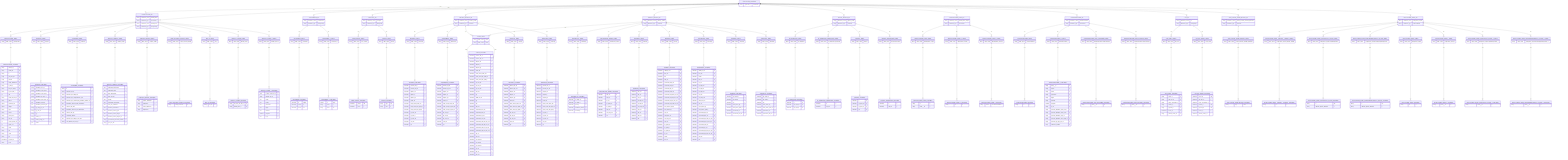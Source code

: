erDiagram
    APPLICATION_500000383 {
        string application_id "500000383"
    }

    %% IdentityStore Database
    IDENTITYSTORE_DB {
        string database_name "IdentityStore"
        string database_type "Couchbase"
    }

    IDENTITYSTORE_TABLE {
        string table_name "IdentityStore"
    }

    IDENTITYSTORE_COLUMNS {
        string street_ln_1 "R"
        string postal_cd "R"
        string id "R"
        array gov_doc_ids "R"
        array phones "R"
        array email_addresses "R"
        string id_last_4 "R"
        string first_nm_first_3 "R"
        string lst_nm_first_4 "R"
        int yob "R"
        string postal_cd_first_5 "R"
        string glbl_id "R"
        object business_ids "R"
        object obligor "R"
        string legal "R"
        string parent "R"
        string parent_acct "R"
        string acct_id "R"
        int create_epoch_val "R"
        int epoch_val "R"
        string cm15 "R"
        string pcn "R"
        string cm13 "R"
        string typ "R"
        timestamp lst_updt_ts "R"
        string rel_id "R"
    }

    ACCOUNT_TABLE {
        string table_name "account"
    }

    ACCOUNT_COLUMNS {
        string identifiers_acct_id "R"
        string identifiers_card_cm13 "R"
        string identifiers_card_cm15 "R"
        string identifiers_alt_acct_id "R"
        string identifiers_clnt_origin_id "R"
        json identifiers_external "U"
        json identifiers_external_ids "U"
        string typ_ctgy_typ_cd "R"
        string typ_bu_cd "R"
        string typ "R"
        string status_cd "R"
        string status_purge_ind "R"
        json status "U"
    }

    CUSTOMER_TABLE {
        string table_name "customer"
    }

    CUSTOMER_COLUMNS {
        string id "R"
        string business_ids_id "R"
        string business_ids_obligor_id "R"
        string business_ids_conglomerate_id_id "R"
        string business_ids_counterparty_identifier_details_id "R"
        json identifiers_external_dnb_information "U"
        json external_ids_dnb "U"
        array identifiers_external_pin_information "U"
        array external_ids_pin "U"
        json evaluation_details "U"
        json business_ids_obligor_eval_dtls "U"
        string eval_details_mnl_lnk_cd "R"
    }

    IDENTITY_PROFILE_TABLE {
        string table_name "identity_profile"
    }

    IDENTITY_PROFILE_COLUMNS {
        json individual_information "U"
        json individual_name "U"
        json birth_information "U"
        json date_of_birth "U"
        json gender "U"
        json embossed_information "U"
        json emb_nm_individual "U"
        json business_information "U"
        json business_name_legal "U"
        json business_name_obligor "R"
        json business_name_obligor_nm "R"
        array government_document_identity "U"
        array gov_doc_ids "U"
    }

    CONTACT_PROFILE_TABLE {
        string table_name "contact_profile"
    }

    CONTACT_PROFILE_COLUMNS {
        array postal_addresses "U"
        array addresses "U"
        array email_addresses "U"
        array telephones "U"
    }

    BANK_ACCOUNT_DETAILS_TABLE {
        string table_name "bank_account_details"
    }

    BANK_ACCOUNT_DETAILS_COLUMNS {
        array bank_accounts "U"
    }

    REL_ID_TABLE {
        string table_name "rel_id"
    }

    REL_ID_COLUMNS {
        string rel_id "R"
    }

    %% customerdb Database
    CUSTOMERDB_DB {
        string database_name "customerdb"
        string database_type "PostgreSQL"
    }

    CUSTOMERS_TABLE {
        string table_name "customers"
    }

    CUSTOMERS_COLUMNS {
        unknown id "CRUD"
        unknown name "C"
        unknown email "CU"
    }

    CUSTOMERS_1_TABLE {
        string table_name "customers_1"
    }

    CUSTOMERS_1_COLUMNS {
        integer id "RUD"
        string name "C"
        string email "CU"
    }

    %% analytics Database
    ANALYTICS_DB {
        string database_name "analytics"
        string database_type "MongoDB"
    }

    USER_EVENTS_TABLE {
        string table_name "user_events"
    }

    USER_EVENTS_COLUMNS {
        unknown userid "CR"
        unknown event "C"
    }

    EVENTS_TABLE {
        string table_name "events"
    }

    EVENTS_COLUMNS {
        string type "CR"
        string user "C"
    }

    %% contact_profile Database
    CONTACT_PROFILE_DB {
        string database_name "contact_profile"
        string database_type "unknown"
    }

    BUSINESS_TABLE {
        string table_name "business"
    }

    BUSINESS_COLUMNS {
        unknown bounce_bk_dt "R"
        unknown bounce_bk_ind "R"
        unknown dsgntn_src "R"
        unknown dsgntn_ts "R"
        unknown dsgntn_typ "R"
        unknown email_ad "R"
        unknown hash_email_hash_nbr "R"
        unknown hash_email_lst_updt_src "R"
        unknown hash_email_lst_updt_ts "R"
        unknown lst_verf_src "R"
        unknown lst_verf_ts "R"
        unknown lst_verf_usr "R"
        unknown verf_sta "R"
        unknown typ "R"
    }

    ESTATEMENT_TABLE {
        string table_name "estatement"
    }

    ESTATEMENT_COLUMNS {
        unknown bounce_bk_dt "R"
        unknown bounce_bk_ind "R"
        unknown dsgntn_src "R"
        unknown dsgntn_ts "R"
        unknown dsgntn_typ "R"
        unknown email_ad "R"
        unknown hash_email_hash_nbr "R"
        unknown hash_email_lst_updt_src "R"
        unknown hash_email_lst_updt_ts "R"
        unknown lst_verf_src "R"
        unknown lst_verf_ts "R"
        unknown lst_verf_usr "R"
        unknown verf_sta "R"
        unknown typ "R"
    }

    OTHER_TABLE {
        string table_name "other"
    }

    OTHER_COLUMNS {
        unknown bounce_bk_dt "R"
        unknown bounce_bk_ind "R"
        unknown dsgntn_src "R"
        unknown dsgntn_ts "R"
        unknown dsgntn_typ "R"
        unknown email_ad "R"
        unknown hash_email_hash_nbr "R"
        unknown hash_email_lst_updt_src "R"
        unknown hash_email_lst_updt_ts "R"
        unknown lst_verf_src "R"
        unknown lst_verf_ts "R"
        unknown lst_verf_usr "R"
        unknown verf_sta "R"
        unknown typ "R"
    }

    SECURITY_TABLE {
        string table_name "security"
    }

    SECURITY_COLUMNS {
        unknown bounce_bk_dt "R"
        unknown bounce_bk_ind "R"
        unknown dsgntn_src "R"
        unknown dsgntn_ts "R"
        unknown dsgntn_typ "R"
        unknown email_ad "R"
        unknown hash_email_hash_nbr "R"
        unknown hash_email_lst_updt_src "R"
        unknown hash_email_lst_updt_ts "R"
        unknown lst_verf_src "R"
        unknown lst_verf_ts "R"
        unknown lst_verf_usr "R"
        unknown verf_sta "R"
        unknown typ "R"
    }

    SERVICING_TABLE {
        string table_name "servicing"
    }

    SERVICING_COLUMNS {
        unknown bounce_bk_dt "R"
        unknown bounce_bk_ind "R"
        unknown dsgntn_src "R"
        unknown dsgntn_ts "R"
        unknown dsgntn_typ "R"
        unknown email_ad "R"
        unknown hash_email_hash_nbr "R"
        unknown hash_email_lst_updt_src "R"
        unknown hash_email_lst_updt_ts "R"
        unknown lst_verf_ts "R"
        unknown lst_verf_src "R"
        unknown lst_verf_usr "R"
        unknown verf_sta "R"
        unknown typ "R"
    }

    %% identity_profile Database
    IDENTITY_PROFILE_DB {
        string database_name "identity_profile"
        string database_type "unknown"
    }

    NATIONALITY_TABLE {
        string table_name "nationality"
    }

    NATIONALITY_COLUMNS {
        unknown lst_updt_src "R"
        unknown lst_updt_ts "R"
        unknown primary "R"
        unknown residential_status "R"
        unknown secondary "R"
    }

    RELATIONSHIP_NAMES_TABLE {
        string table_name "relationship_names"
    }

    RELATIONSHIP_NAMES_COLUMNS {
        unknown first_nm "R"
        unknown full_nm "R"
        unknown lst_nm "R"
        unknown lst_updt_src "R"
        unknown lst_updt_ts "R"
        unknown mid_nm "R"
        unknown nm_lang_ind "R"
        unknown typ "R"
    }

    EXTERNAL_TABLE {
        string table_name "external"
    }

    EXTERNAL_COLUMNS {
        unknown first_nm "R"
        unknown full_nm "R"
        unknown lst_nm "R"
        unknown lst_updt_src "R"
        unknown lst_updt_ts "R"
        unknown nm_lang_ind "R"
        unknown mid_nm "R"
        unknown pfx_nm "R"
        unknown suff_nm "R"
        unknown title "R"
    }

    OTHER_TABLE {
        string table_name "other"
    }

    OTHER_COLUMNS {
        unknown addtl_lst_nm "R"
        unknown typ "R"
        unknown title "R"
        unknown suff_nm "R"
        unknown processed_first_nm "R"
        unknown processed_full_nm "R"
        unknown processed_lst_nm "R"
        unknown processed_mid_nm "R"
        unknown processed_std_first_nm_ind "R"
        unknown processed_std_full_nm_ind "R"
        unknown processed_std_lst_nm_ind "R"
        unknown processed_std_mid_nm_ind "R"
        unknown pfx_nm "R"
        unknown mid_nm "R"
        unknown lst_updt_usr "R"
        unknown lst_updt_ts "R"
        unknown lst_updt_src "R"
        unknown lst_nm "R"
        unknown full_nm "R"
        unknown first_nm "R"
    }

    PRIMARY_TABLE {
        string table_name "primary"
    }

    PRIMARY_COLUMNS {
        unknown addtl_lst_nm "R"
        unknown first_nm "R"
        unknown title "R"
        unknown suff_nm "R"
        unknown processed_first_nm "R"
        unknown processed_full_nm "R"
        unknown processed_lst_nm "R"
        unknown processed_mid_nm "R"
        unknown processed_std_first_nm_ind "R"
        unknown processed_std_full_nm_ind "R"
        unknown processed_std_lst_nm_ind "R"
        unknown processed_std_mid_nm_ind "R"
        unknown smrt_demo_updt_ts "R"
        unknown smrt_demo_flg "R"
        unknown pfx_nm "R"
        unknown prfrd_first_nm "R"
        unknown nm_lang_ind "R"
        unknown mid_nm "R"
        unknown lst_updt_usr "R"
        unknown lst_updt_ts "R"
        unknown lst_updt_src "R"
        unknown lst_nm "R"
        unknown initials "R"
        unknown full_nm "R"
    }

    SECONDARY_TABLE {
        string table_name "secondary"
    }

    SECONDARY_COLUMNS {
        unknown addtl_lst_nm "R"
        unknown first_nm "R"
        unknown initials "R"
        unknown full_nm "R"
        unknown lst_nm "R"
        unknown lst_updt_src "R"
        unknown lst_updt_ts "R"
        unknown lst_updt_usr "R"
        unknown mid_nm "R"
        unknown nm_lang_ind "R"
        unknown prfrd_first_nm "R"
        unknown pfx_nm "R"
        unknown smrt_demo_flg "R"
        unknown smrt_demo_updt_ts "R"
        unknown processed_full_nm "R"
        unknown processed_first_nm "R"
        unknown processed_std_mid_nm_ind "R"
        unknown processed_std_lst_nm_ind "R"
        unknown processed_mid_nm "R"
        unknown processed_lst_nm "R"
        unknown processed_std_first_nm_ind "R"
        unknown processed_std_full_nm_ind "R"
        unknown suff_nm "R"
        unknown title "R"
    }

    COMPANY_TABLE {
        string table_name "company"
    }

    COMPANY_COLUMNS {
        unknown lst_updt_src "R"
        unknown lst_updt_ts "R"
        unknown nm "R"
        unknown smrt_demo_flg "R"
        unknown smrt_demo_updt_ts "R"
        unknown processed_nm "R"
        unknown processed_std_ind "R"
    }

    INDIVIDUAL_TABLE {
        string table_name "individual"
    }

    INDIVIDUAL_COLUMNS {
        unknown lst_updt_src "R"
        unknown lst_updt_ts "R"
        unknown nm "R"
        unknown smrt_demo_flg "R"
        unknown smrt_demo_updt_ts "R"
        unknown processed_nm "R"
        unknown processed_std_ind "R"
    }

    %% digital_profile Database
    DIGITAL_PROFILE_DB {
        string database_name "digital_profile"
        string database_type "unknown"
    }

    IP_ADDRESSES_TABLE {
        string table_name "ip_addresses"
    }

    IP_ADDRESSES_COLUMNS {
        unknown ip "R"
        unknown lst_updt_src "R"
        unknown lst_updt_ts "R"
    }

    IP_ADDRESSES_PROCESSED_TABLE {
        string table_name "ip_addresses.processed"
    }

    IP_ADDRESSES_PROCESSED_COLUMNS {
        unknown ip "R"
        unknown std_ind "R"
    }

    DEVICES_TABLE {
        string table_name "devices"
    }

    DEVICES_COLUMNS {
        unknown id "R"
        unknown lst_updt_src "R"
        unknown lst_updt_ts "R"
        unknown typ "R"
    }

    DEVICES_PROCESSED_TABLE {
        string table_name "devices.processed"
    }

    DEVICES_PROCESSED_COLUMNS {
        unknown id "R"
        unknown std_ind "R"
    }

    %% IdentityStore_Hiped Database
    IDENTITYSTORE_HIPED_DB {
        string database_name "IdentityStore_Hiped"
        string database_type "Couchbase"
    }

    IDENTITYSTORE_HIPED_TABLE {
        string table_name "IdentityStore_Hiped"
    }

    IDENTITYSTORE_HIPED_COLUMNS {
        string id "R"
        string meta___id "R"
    }

    IDENTITYSTORE_HIPED_1_TABLE {
        string table_name "IdentityStore_Hiped_1"
    }

    IDENTITYSTORE_HIPED_1_COLUMNS {
        string id "R"
    }

    IDENTITYSTORE_HIPED_2_TABLE {
        string table_name "IdentityStore_Hiped_2"
    }

    IDENTITYSTORE_HIPED_2_COLUMNS {
        string status "No columns defined"
    }

    %% DataCacheStore Database
    DATACACHESTORE_DB {
        string database_name "DataCacheStore"
        string database_type "Couchbase"
    }

    DATACACHESTORE_TABLE {
        string table_name "DataCacheStore"
    }

    DATACACHESTORE_COLUMNS {
        string id "R"
    }

    DATACACHESTORE_1_TABLE {
        string table_name "DataCacheStore_1"
    }

    DATACACHESTORE_1_COLUMNS {
        string meta___id "R"
        string levelid "R"
        string acctid "R"
        string parentacct "R"
        string idtype "R"
        string altacctid "R"
        boolean purgeind "R"
        string rel_id "R"
        string account_identifiers_card_cm13 "R"
        string account_identifiers_card_cm11 "R"
        string account_identifiers_corp_id "R"
        string account_identifiers_clnt_origin_id "R"
        string account_typ_ctgy_typ_cd "R"
        array customer_profiles "R"
    }

    DATACACHESTORE_C360_CUSTOMER_TABLE {
        string table_name "DataCacheStore.C360.Customer"
    }

    DATACACHESTORE_C360_CUSTOMER_COLUMNS {
        string meta___id "R"
    }

    DATACACHESTORE_C360_ACCOUNT_TABLE {
        string table_name "DataCacheStore.C360.Account"
    }

    DATACACHESTORE_C360_ACCOUNT_COLUMNS {
        string meta___id "R"
    }

    %% identitystore Database
    IDENTITYSTORE_DB {
        string database_name "identitystore"
        string database_type "PostgreSQL"
    }

    IDENTITY_STORE_TABLE {
        string table_name "identity_store"
    }

    IDENTITY_STORE_COLUMNS {
        string id_store_row_key_id "R"
        string identity_doc_tx "R"
    }

    IDENTITY_STORE_1_TABLE {
        string table_name "identity_store_1"
    }

    IDENTITY_STORE_1_COLUMNS {
        uuid id_store_row_key_id "R"
        jsonb identity_doc_tx "R"
        text acctid "R"
        text levelid "R"
        text parentacct "R"
        text idtype "R"
        text altacctid "R"
        boolean purgeind "R"
        text rel_id "R"
    }

    %% rtf Database
    RTF_DB {
        string database_name "rtf"
        string database_type "PostgreSQL"
    }

    RTF_EVENT_TABLE {
        string table_name "rtf_event"
    }

    RTF_EVENT_COLUMNS {
        string event_id "C"
        string row_key_tx "C"
        string amex_correlation_id "C"
        string header_tx "C"
        string payload_tx "C"
        timestamp create_ts "C"
        string publish_status_cd "C"
    }

    RTF_RTF_EVENT_TABLE {
        string table_name "rtf.rtf_event"
    }

    RTF_RTF_EVENT_COLUMNS {
        unknown event_id "CU"
        unknown row_key_tx "C"
        unknown amex_correlation_id "C"
        unknown header_tx "CU"
        unknown payload_tx "CU"
        unknown create_ts "C"
        unknown publish_status_cd "U"
    }

    %% DATA_CACHE_STORE_BUCKET Database
    DATA_CACHE_STORE_BUCKET_DB {
        string database_name "DATA_CACHE_STORE_BUCKET"
        string database_type "unknown"
    }

    DATA_CACHE_STORE_BUCKET_TABLE {
        string table_name "DATA_CACHE_STORE_BUCKET"
    }

    DATA_CACHE_STORE_BUCKET_COLUMNS {
        string key "CRD"
    }

    %% EntityStore_Hiped Database
    ENTITYSTORE_HIPED_DB {
        string database_name "EntityStore_Hiped"
        string database_type "COUCHBASE"
    }

    ENTITYSTORE_HIPED__DEFAULT__DEFAULT_TABLE {
        string table_name "EntityStore_Hiped._default._default"
    }

    ENTITYSTORE_HIPED__DEFAULT__DEFAULT_COLUMNS {
        string id "D"
    }

    ENTITYSTORE_HIPED_LEGALENTITY_ACTIVE_TABLE {
        string table_name "EntityStore_Hiped.LegalEntity.Active"
    }

    ENTITYSTORE_HIPED_LEGALENTITY_ACTIVE_COLUMNS {
        string id "RD"
        string ultimate_parent_identifier "R"
    }

    ENTITYSTORE_HIPED_COUNTERPARTYENTITY_ACTIVE_TABLE {
        string table_name "EntityStore_Hiped.CounterpartyEntity.Active"
    }

    ENTITYSTORE_HIPED_COUNTERPARTYENTITY_ACTIVE_COLUMNS {
        string id "RD"
        string ultimate_parent_identifier "R"
    }

    ENTITYSTORE_HIPED_TABLE {
        string table_name "EntityStore_Hiped"
    }

    ENTITYSTORE_HIPED_COLUMNS {
        string id "R"
    }

    ENTITYSTORE_HIPED_1_TABLE {
        string table_name "EntityStore_Hiped_1"
    }

    ENTITYSTORE_HIPED_1_COLUMNS {
        string meta___id "R"
    }

    ENTITYSTORE_HIPED_LEGALENTITY_ACTIVE_1_TABLE {
        string table_name "EntityStore_Hiped.LegalEntity.Active_1"
    }

    ENTITYSTORE_HIPED_LEGALENTITY_ACTIVE_1_COLUMNS {
        string meta___id "R"
    }

    ENTITYSTORE_HIPED_COUNTERPARTYENTITY_ACTIVE_1_TABLE {
        string table_name "EntityStore_Hiped.CounterpartyEntity.Active_1"
    }

    ENTITYSTORE_HIPED_COUNTERPARTYENTITY_ACTIVE_1_COLUMNS {
        string meta___id "R"
    }

    %% Relationships
    APPLICATION_500000383 ||--o{ IDENTITYSTORE_DB : uses
    APPLICATION_500000383 ||--o{ CUSTOMERDB_DB : uses
    APPLICATION_500000383 ||--o{ ANALYTICS_DB : uses
    APPLICATION_500000383 ||--o{ CONTACT_PROFILE_DB : uses
    APPLICATION_500000383 ||--o{ IDENTITY_PROFILE_DB : uses
    APPLICATION_500000383 ||--o{ DIGITAL_PROFILE_DB : uses
    APPLICATION_500000383 ||--o{ IDENTITYSTORE_HIPED_DB : uses
    APPLICATION_500000383 ||--o{ DATACACHESTORE_DB : uses
    APPLICATION_500000383 ||--o{ IDENTITYSTORE_DB : uses
    APPLICATION_500000383 ||--o{ RTF_DB : uses
    APPLICATION_500000383 ||--o{ DATA_CACHE_STORE_BUCKET_DB : uses
    APPLICATION_500000383 ||--o{ ENTITYSTORE_HIPED_DB : uses

    %% Database to Table relationships
    IDENTITYSTORE_DB ||--o{ IDENTITYSTORE_TABLE : has
    IDENTITYSTORE_DB ||--o{ ACCOUNT_TABLE : has
    IDENTITYSTORE_DB ||--o{ CUSTOMER_TABLE : has
    IDENTITYSTORE_DB ||--o{ IDENTITY_PROFILE_TABLE : has
    IDENTITYSTORE_DB ||--o{ CONTACT_PROFILE_TABLE : has
    IDENTITYSTORE_DB ||--o{ BANK_ACCOUNT_DETAILS_TABLE : has
    IDENTITYSTORE_DB ||--o{ REL_ID_TABLE : has
    CUSTOMERDB_DB ||--o{ CUSTOMERS_TABLE : has
    CUSTOMERDB_DB ||--o{ CUSTOMERS_1_TABLE : has
    ANALYTICS_DB ||--o{ USER_EVENTS_TABLE : has
    ANALYTICS_DB ||--o{ EVENTS_TABLE : has
    CONTACT_PROFILE_DB ||--o{ BUSINESS_TABLE : has
    CONTACT_PROFILE_DB ||--o{ ESTATEMENT_TABLE : has
    CONTACT_PROFILE_DB ||--o{ OTHER_TABLE : has
    CONTACT_PROFILE_DB ||--o{ SECURITY_TABLE : has
    CONTACT_PROFILE_DB ||--o{ SERVICING_TABLE : has
    IDENTITY_PROFILE_DB ||--o{ NATIONALITY_TABLE : has
    IDENTITY_PROFILE_DB ||--o{ RELATIONSHIP_NAMES_TABLE : has
    IDENTITY_PROFILE_DB ||--o{ EXTERNAL_TABLE : has
    IDENTITY_PROFILE_DB ||--o{ OTHER_TABLE : has
    IDENTITY_PROFILE_DB ||--o{ PRIMARY_TABLE : has
    IDENTITY_PROFILE_DB ||--o{ SECONDARY_TABLE : has
    IDENTITY_PROFILE_DB ||--o{ COMPANY_TABLE : has
    IDENTITY_PROFILE_DB ||--o{ INDIVIDUAL_TABLE : has
    DIGITAL_PROFILE_DB ||--o{ IP_ADDRESSES_TABLE : has
    DIGITAL_PROFILE_DB ||--o{ IP_ADDRESSES_PROCESSED_TABLE : has
    DIGITAL_PROFILE_DB ||--o{ DEVICES_TABLE : has
    DIGITAL_PROFILE_DB ||--o{ DEVICES_PROCESSED_TABLE : has
    IDENTITYSTORE_HIPED_DB ||--o{ IDENTITYSTORE_HIPED_TABLE : has
    IDENTITYSTORE_HIPED_DB ||--o{ IDENTITYSTORE_HIPED_1_TABLE : has
    IDENTITYSTORE_HIPED_DB ||--o{ IDENTITYSTORE_HIPED_2_TABLE : has
    DATACACHESTORE_DB ||--o{ DATACACHESTORE_TABLE : has
    DATACACHESTORE_DB ||--o{ DATACACHESTORE_1_TABLE : has
    DATACACHESTORE_DB ||--o{ DATACACHESTORE_C360_CUSTOMER_TABLE : has
    DATACACHESTORE_DB ||--o{ DATACACHESTORE_C360_ACCOUNT_TABLE : has
    IDENTITYSTORE_DB ||--o{ IDENTITY_STORE_TABLE : has
    IDENTITYSTORE_DB ||--o{ IDENTITY_STORE_1_TABLE : has
    RTF_DB ||--o{ RTF_EVENT_TABLE : has
    RTF_DB ||--o{ RTF_RTF_EVENT_TABLE : has
    DATA_CACHE_STORE_BUCKET_DB ||--o{ DATA_CACHE_STORE_BUCKET_TABLE : has
    ENTITYSTORE_HIPED_DB ||--o{ ENTITYSTORE_HIPED__DEFAULT__DEFAULT_TABLE : has
    ENTITYSTORE_HIPED_DB ||--o{ ENTITYSTORE_HIPED_LEGALENTITY_ACTIVE_TABLE : has
    ENTITYSTORE_HIPED_DB ||--o{ ENTITYSTORE_HIPED_COUNTERPARTYENTITY_ACTIVE_TABLE : has
    ENTITYSTORE_HIPED_DB ||--o{ ENTITYSTORE_HIPED_TABLE : has
    ENTITYSTORE_HIPED_DB ||--o{ ENTITYSTORE_HIPED_1_TABLE : has
    ENTITYSTORE_HIPED_DB ||--o{ ENTITYSTORE_HIPED_LEGALENTITY_ACTIVE_1_TABLE : has
    ENTITYSTORE_HIPED_DB ||--o{ ENTITYSTORE_HIPED_COUNTERPARTYENTITY_ACTIVE_1_TABLE : has

    %% Table to Column relationships
    IDENTITYSTORE_TABLE ||--o{ IDENTITYSTORE_COLUMNS : uses
    ACCOUNT_TABLE ||--o{ ACCOUNT_COLUMNS : uses
    CUSTOMER_TABLE ||--o{ CUSTOMER_COLUMNS : uses
    IDENTITY_PROFILE_TABLE ||--o{ IDENTITY_PROFILE_COLUMNS : uses
    CONTACT_PROFILE_TABLE ||--o{ CONTACT_PROFILE_COLUMNS : uses
    BANK_ACCOUNT_DETAILS_TABLE ||--o{ BANK_ACCOUNT_DETAILS_COLUMNS : uses
    REL_ID_TABLE ||--o{ REL_ID_COLUMNS : uses
    CUSTOMERS_TABLE ||--o{ CUSTOMERS_COLUMNS : uses
    CUSTOMERS_1_TABLE ||--o{ CUSTOMERS_1_COLUMNS : uses
    USER_EVENTS_TABLE ||--o{ USER_EVENTS_COLUMNS : uses
    EVENTS_TABLE ||--o{ EVENTS_COLUMNS : uses
    BUSINESS_TABLE ||--o{ BUSINESS_COLUMNS : uses
    ESTATEMENT_TABLE ||--o{ ESTATEMENT_COLUMNS : uses
    OTHER_TABLE ||--o{ OTHER_COLUMNS : uses
    SECURITY_TABLE ||--o{ SECURITY_COLUMNS : uses
    SERVICING_TABLE ||--o{ SERVICING_COLUMNS : uses
    NATIONALITY_TABLE ||--o{ NATIONALITY_COLUMNS : uses
    RELATIONSHIP_NAMES_TABLE ||--o{ RELATIONSHIP_NAMES_COLUMNS : uses
    EXTERNAL_TABLE ||--o{ EXTERNAL_COLUMNS : uses
    OTHER_TABLE ||--o{ OTHER_COLUMNS : uses
    PRIMARY_TABLE ||--o{ PRIMARY_COLUMNS : uses
    SECONDARY_TABLE ||--o{ SECONDARY_COLUMNS : uses
    COMPANY_TABLE ||--o{ COMPANY_COLUMNS : uses
    INDIVIDUAL_TABLE ||--o{ INDIVIDUAL_COLUMNS : uses
    IP_ADDRESSES_TABLE ||--o{ IP_ADDRESSES_COLUMNS : uses
    IP_ADDRESSES_PROCESSED_TABLE ||--o{ IP_ADDRESSES_PROCESSED_COLUMNS : uses
    DEVICES_TABLE ||--o{ DEVICES_COLUMNS : uses
    DEVICES_PROCESSED_TABLE ||--o{ DEVICES_PROCESSED_COLUMNS : uses
    IDENTITYSTORE_HIPED_TABLE ||--o{ IDENTITYSTORE_HIPED_COLUMNS : uses
    IDENTITYSTORE_HIPED_1_TABLE ||--o{ IDENTITYSTORE_HIPED_1_COLUMNS : uses
    IDENTITYSTORE_HIPED_2_TABLE ||--o{ IDENTITYSTORE_HIPED_2_COLUMNS : uses
    DATACACHESTORE_TABLE ||--o{ DATACACHESTORE_COLUMNS : uses
    DATACACHESTORE_1_TABLE ||--o{ DATACACHESTORE_1_COLUMNS : uses
    DATACACHESTORE_C360_CUSTOMER_TABLE ||--o{ DATACACHESTORE_C360_CUSTOMER_COLUMNS : uses
    DATACACHESTORE_C360_ACCOUNT_TABLE ||--o{ DATACACHESTORE_C360_ACCOUNT_COLUMNS : uses
    IDENTITY_STORE_TABLE ||--o{ IDENTITY_STORE_COLUMNS : uses
    IDENTITY_STORE_1_TABLE ||--o{ IDENTITY_STORE_1_COLUMNS : uses
    RTF_EVENT_TABLE ||--o{ RTF_EVENT_COLUMNS : uses
    RTF_RTF_EVENT_TABLE ||--o{ RTF_RTF_EVENT_COLUMNS : uses
    DATA_CACHE_STORE_BUCKET_TABLE ||--o{ DATA_CACHE_STORE_BUCKET_COLUMNS : uses
    ENTITYSTORE_HIPED__DEFAULT__DEFAULT_TABLE ||--o{ ENTITYSTORE_HIPED__DEFAULT__DEFAULT_COLUMNS : uses
    ENTITYSTORE_HIPED_LEGALENTITY_ACTIVE_TABLE ||--o{ ENTITYSTORE_HIPED_LEGALENTITY_ACTIVE_COLUMNS : uses
    ENTITYSTORE_HIPED_COUNTERPARTYENTITY_ACTIVE_TABLE ||--o{ ENTITYSTORE_HIPED_COUNTERPARTYENTITY_ACTIVE_COLUMNS : uses
    ENTITYSTORE_HIPED_TABLE ||--o{ ENTITYSTORE_HIPED_COLUMNS : uses
    ENTITYSTORE_HIPED_1_TABLE ||--o{ ENTITYSTORE_HIPED_1_COLUMNS : uses
    ENTITYSTORE_HIPED_LEGALENTITY_ACTIVE_1_TABLE ||--o{ ENTITYSTORE_HIPED_LEGALENTITY_ACTIVE_1_COLUMNS : uses
    ENTITYSTORE_HIPED_COUNTERPARTYENTITY_ACTIVE_1_TABLE ||--o{ ENTITYSTORE_HIPED_COUNTERPARTYENTITY_ACTIVE_1_COLUMNS : uses
